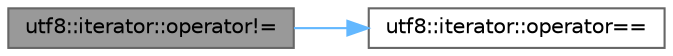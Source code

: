 digraph "utf8::iterator::operator!="
{
 // INTERACTIVE_SVG=YES
 // LATEX_PDF_SIZE
  bgcolor="transparent";
  edge [fontname=Helvetica,fontsize=10,labelfontname=Helvetica,labelfontsize=10];
  node [fontname=Helvetica,fontsize=10,shape=box,height=0.2,width=0.4];
  rankdir="LR";
  Node1 [label="utf8::iterator::operator!=",height=0.2,width=0.4,color="gray40", fillcolor="grey60", style="filled", fontcolor="black",tooltip=" "];
  Node1 -> Node2 [color="steelblue1",style="solid"];
  Node2 [label="utf8::iterator::operator==",height=0.2,width=0.4,color="grey40", fillcolor="white", style="filled",URL="$classutf8_1_1iterator.html#a4206e65eb4119ac04b2f25a34921134e",tooltip=" "];
}
